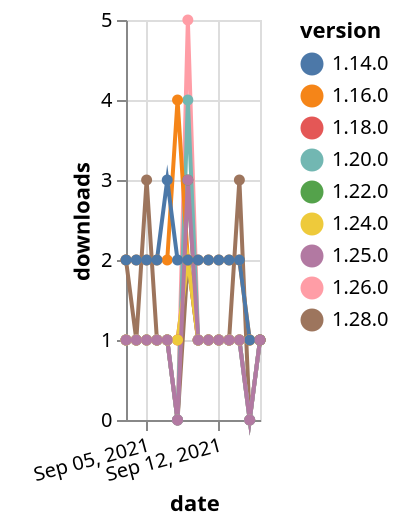{"$schema": "https://vega.github.io/schema/vega-lite/v5.json", "description": "A simple bar chart with embedded data.", "data": {"values": [{"date": "2021-09-03", "total": 219, "delta": 1, "version": "1.18.0"}, {"date": "2021-09-04", "total": 220, "delta": 1, "version": "1.18.0"}, {"date": "2021-09-05", "total": 221, "delta": 1, "version": "1.18.0"}, {"date": "2021-09-06", "total": 222, "delta": 1, "version": "1.18.0"}, {"date": "2021-09-07", "total": 223, "delta": 1, "version": "1.18.0"}, {"date": "2021-09-08", "total": 224, "delta": 1, "version": "1.18.0"}, {"date": "2021-09-09", "total": 226, "delta": 2, "version": "1.18.0"}, {"date": "2021-09-10", "total": 227, "delta": 1, "version": "1.18.0"}, {"date": "2021-09-11", "total": 228, "delta": 1, "version": "1.18.0"}, {"date": "2021-09-12", "total": 229, "delta": 1, "version": "1.18.0"}, {"date": "2021-09-13", "total": 230, "delta": 1, "version": "1.18.0"}, {"date": "2021-09-14", "total": 231, "delta": 1, "version": "1.18.0"}, {"date": "2021-09-15", "total": 232, "delta": 1, "version": "1.18.0"}, {"date": "2021-09-16", "total": 233, "delta": 1, "version": "1.18.0"}, {"date": "2021-09-03", "total": 172, "delta": 1, "version": "1.22.0"}, {"date": "2021-09-04", "total": 173, "delta": 1, "version": "1.22.0"}, {"date": "2021-09-05", "total": 174, "delta": 1, "version": "1.22.0"}, {"date": "2021-09-06", "total": 175, "delta": 1, "version": "1.22.0"}, {"date": "2021-09-07", "total": 176, "delta": 1, "version": "1.22.0"}, {"date": "2021-09-08", "total": 176, "delta": 0, "version": "1.22.0"}, {"date": "2021-09-09", "total": 179, "delta": 3, "version": "1.22.0"}, {"date": "2021-09-10", "total": 180, "delta": 1, "version": "1.22.0"}, {"date": "2021-09-11", "total": 181, "delta": 1, "version": "1.22.0"}, {"date": "2021-09-12", "total": 182, "delta": 1, "version": "1.22.0"}, {"date": "2021-09-13", "total": 183, "delta": 1, "version": "1.22.0"}, {"date": "2021-09-14", "total": 184, "delta": 1, "version": "1.22.0"}, {"date": "2021-09-15", "total": 184, "delta": 0, "version": "1.22.0"}, {"date": "2021-09-16", "total": 185, "delta": 1, "version": "1.22.0"}, {"date": "2021-09-03", "total": 120, "delta": 2, "version": "1.28.0"}, {"date": "2021-09-04", "total": 121, "delta": 1, "version": "1.28.0"}, {"date": "2021-09-05", "total": 124, "delta": 3, "version": "1.28.0"}, {"date": "2021-09-06", "total": 125, "delta": 1, "version": "1.28.0"}, {"date": "2021-09-07", "total": 126, "delta": 1, "version": "1.28.0"}, {"date": "2021-09-08", "total": 126, "delta": 0, "version": "1.28.0"}, {"date": "2021-09-09", "total": 128, "delta": 2, "version": "1.28.0"}, {"date": "2021-09-10", "total": 129, "delta": 1, "version": "1.28.0"}, {"date": "2021-09-11", "total": 130, "delta": 1, "version": "1.28.0"}, {"date": "2021-09-12", "total": 131, "delta": 1, "version": "1.28.0"}, {"date": "2021-09-13", "total": 132, "delta": 1, "version": "1.28.0"}, {"date": "2021-09-14", "total": 135, "delta": 3, "version": "1.28.0"}, {"date": "2021-09-15", "total": 135, "delta": 0, "version": "1.28.0"}, {"date": "2021-09-16", "total": 136, "delta": 1, "version": "1.28.0"}, {"date": "2021-09-03", "total": 228, "delta": 1, "version": "1.26.0"}, {"date": "2021-09-04", "total": 229, "delta": 1, "version": "1.26.0"}, {"date": "2021-09-05", "total": 230, "delta": 1, "version": "1.26.0"}, {"date": "2021-09-06", "total": 231, "delta": 1, "version": "1.26.0"}, {"date": "2021-09-07", "total": 232, "delta": 1, "version": "1.26.0"}, {"date": "2021-09-08", "total": 232, "delta": 0, "version": "1.26.0"}, {"date": "2021-09-09", "total": 237, "delta": 5, "version": "1.26.0"}, {"date": "2021-09-10", "total": 238, "delta": 1, "version": "1.26.0"}, {"date": "2021-09-11", "total": 239, "delta": 1, "version": "1.26.0"}, {"date": "2021-09-12", "total": 240, "delta": 1, "version": "1.26.0"}, {"date": "2021-09-13", "total": 241, "delta": 1, "version": "1.26.0"}, {"date": "2021-09-14", "total": 242, "delta": 1, "version": "1.26.0"}, {"date": "2021-09-15", "total": 242, "delta": 0, "version": "1.26.0"}, {"date": "2021-09-16", "total": 243, "delta": 1, "version": "1.26.0"}, {"date": "2021-09-03", "total": 298, "delta": 1, "version": "1.20.0"}, {"date": "2021-09-04", "total": 299, "delta": 1, "version": "1.20.0"}, {"date": "2021-09-05", "total": 300, "delta": 1, "version": "1.20.0"}, {"date": "2021-09-06", "total": 301, "delta": 1, "version": "1.20.0"}, {"date": "2021-09-07", "total": 302, "delta": 1, "version": "1.20.0"}, {"date": "2021-09-08", "total": 302, "delta": 0, "version": "1.20.0"}, {"date": "2021-09-09", "total": 306, "delta": 4, "version": "1.20.0"}, {"date": "2021-09-10", "total": 307, "delta": 1, "version": "1.20.0"}, {"date": "2021-09-11", "total": 308, "delta": 1, "version": "1.20.0"}, {"date": "2021-09-12", "total": 309, "delta": 1, "version": "1.20.0"}, {"date": "2021-09-13", "total": 310, "delta": 1, "version": "1.20.0"}, {"date": "2021-09-14", "total": 311, "delta": 1, "version": "1.20.0"}, {"date": "2021-09-15", "total": 311, "delta": 0, "version": "1.20.0"}, {"date": "2021-09-16", "total": 312, "delta": 1, "version": "1.20.0"}, {"date": "2021-09-03", "total": 2448, "delta": 2, "version": "1.16.0"}, {"date": "2021-09-04", "total": 2450, "delta": 2, "version": "1.16.0"}, {"date": "2021-09-05", "total": 2452, "delta": 2, "version": "1.16.0"}, {"date": "2021-09-06", "total": 2454, "delta": 2, "version": "1.16.0"}, {"date": "2021-09-07", "total": 2456, "delta": 2, "version": "1.16.0"}, {"date": "2021-09-08", "total": 2460, "delta": 4, "version": "1.16.0"}, {"date": "2021-09-09", "total": 2462, "delta": 2, "version": "1.16.0"}, {"date": "2021-09-10", "total": 2464, "delta": 2, "version": "1.16.0"}, {"date": "2021-09-11", "total": 2466, "delta": 2, "version": "1.16.0"}, {"date": "2021-09-12", "total": 2468, "delta": 2, "version": "1.16.0"}, {"date": "2021-09-13", "total": 2470, "delta": 2, "version": "1.16.0"}, {"date": "2021-09-14", "total": 2472, "delta": 2, "version": "1.16.0"}, {"date": "2021-09-15", "total": 2473, "delta": 1, "version": "1.16.0"}, {"date": "2021-09-16", "total": 2474, "delta": 1, "version": "1.16.0"}, {"date": "2021-09-03", "total": 143, "delta": 1, "version": "1.24.0"}, {"date": "2021-09-04", "total": 144, "delta": 1, "version": "1.24.0"}, {"date": "2021-09-05", "total": 145, "delta": 1, "version": "1.24.0"}, {"date": "2021-09-06", "total": 146, "delta": 1, "version": "1.24.0"}, {"date": "2021-09-07", "total": 147, "delta": 1, "version": "1.24.0"}, {"date": "2021-09-08", "total": 148, "delta": 1, "version": "1.24.0"}, {"date": "2021-09-09", "total": 150, "delta": 2, "version": "1.24.0"}, {"date": "2021-09-10", "total": 151, "delta": 1, "version": "1.24.0"}, {"date": "2021-09-11", "total": 152, "delta": 1, "version": "1.24.0"}, {"date": "2021-09-12", "total": 153, "delta": 1, "version": "1.24.0"}, {"date": "2021-09-13", "total": 154, "delta": 1, "version": "1.24.0"}, {"date": "2021-09-14", "total": 155, "delta": 1, "version": "1.24.0"}, {"date": "2021-09-15", "total": 156, "delta": 1, "version": "1.24.0"}, {"date": "2021-09-16", "total": 157, "delta": 1, "version": "1.24.0"}, {"date": "2021-09-03", "total": 2357, "delta": 2, "version": "1.14.0"}, {"date": "2021-09-04", "total": 2359, "delta": 2, "version": "1.14.0"}, {"date": "2021-09-05", "total": 2361, "delta": 2, "version": "1.14.0"}, {"date": "2021-09-06", "total": 2363, "delta": 2, "version": "1.14.0"}, {"date": "2021-09-07", "total": 2366, "delta": 3, "version": "1.14.0"}, {"date": "2021-09-08", "total": 2368, "delta": 2, "version": "1.14.0"}, {"date": "2021-09-09", "total": 2370, "delta": 2, "version": "1.14.0"}, {"date": "2021-09-10", "total": 2372, "delta": 2, "version": "1.14.0"}, {"date": "2021-09-11", "total": 2374, "delta": 2, "version": "1.14.0"}, {"date": "2021-09-12", "total": 2376, "delta": 2, "version": "1.14.0"}, {"date": "2021-09-13", "total": 2378, "delta": 2, "version": "1.14.0"}, {"date": "2021-09-14", "total": 2380, "delta": 2, "version": "1.14.0"}, {"date": "2021-09-15", "total": 2381, "delta": 1, "version": "1.14.0"}, {"date": "2021-09-16", "total": 2382, "delta": 1, "version": "1.14.0"}, {"date": "2021-09-03", "total": 137, "delta": 1, "version": "1.25.0"}, {"date": "2021-09-04", "total": 138, "delta": 1, "version": "1.25.0"}, {"date": "2021-09-05", "total": 139, "delta": 1, "version": "1.25.0"}, {"date": "2021-09-06", "total": 140, "delta": 1, "version": "1.25.0"}, {"date": "2021-09-07", "total": 141, "delta": 1, "version": "1.25.0"}, {"date": "2021-09-08", "total": 141, "delta": 0, "version": "1.25.0"}, {"date": "2021-09-09", "total": 144, "delta": 3, "version": "1.25.0"}, {"date": "2021-09-10", "total": 145, "delta": 1, "version": "1.25.0"}, {"date": "2021-09-11", "total": 146, "delta": 1, "version": "1.25.0"}, {"date": "2021-09-12", "total": 147, "delta": 1, "version": "1.25.0"}, {"date": "2021-09-13", "total": 148, "delta": 1, "version": "1.25.0"}, {"date": "2021-09-14", "total": 149, "delta": 1, "version": "1.25.0"}, {"date": "2021-09-15", "total": 149, "delta": 0, "version": "1.25.0"}, {"date": "2021-09-16", "total": 150, "delta": 1, "version": "1.25.0"}]}, "width": "container", "mark": {"type": "line", "point": {"filled": true}}, "encoding": {"x": {"field": "date", "type": "temporal", "timeUnit": "yearmonthdate", "title": "date", "axis": {"labelAngle": -15}}, "y": {"field": "delta", "type": "quantitative", "title": "downloads"}, "color": {"field": "version", "type": "nominal"}, "tooltip": {"field": "delta"}}}